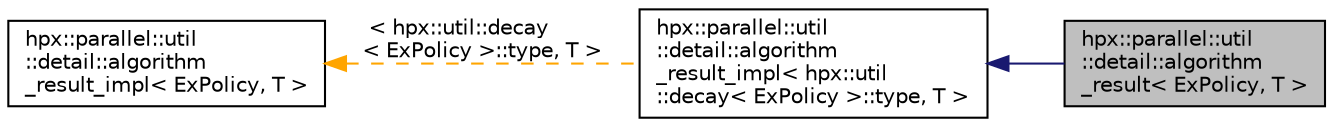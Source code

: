 digraph "hpx::parallel::util::detail::algorithm_result&lt; ExPolicy, T &gt;"
{
  edge [fontname="Helvetica",fontsize="10",labelfontname="Helvetica",labelfontsize="10"];
  node [fontname="Helvetica",fontsize="10",shape=record];
  rankdir="LR";
  Node0 [label="hpx::parallel::util\l::detail::algorithm\l_result\< ExPolicy, T \>",height=0.2,width=0.4,color="black", fillcolor="grey75", style="filled", fontcolor="black"];
  Node1 -> Node0 [dir="back",color="midnightblue",fontsize="10",style="solid",fontname="Helvetica"];
  Node1 [label="hpx::parallel::util\l::detail::algorithm\l_result_impl\< hpx::util\l::decay\< ExPolicy \>::type, T \>",height=0.2,width=0.4,color="black", fillcolor="white", style="filled",URL="$d2/d42/structhpx_1_1parallel_1_1util_1_1detail_1_1algorithm__result__impl.html"];
  Node2 -> Node1 [dir="back",color="orange",fontsize="10",style="dashed",label=" \< hpx::util::decay\l\< ExPolicy \>::type, T \>" ,fontname="Helvetica"];
  Node2 [label="hpx::parallel::util\l::detail::algorithm\l_result_impl\< ExPolicy, T \>",height=0.2,width=0.4,color="black", fillcolor="white", style="filled",URL="$d2/d42/structhpx_1_1parallel_1_1util_1_1detail_1_1algorithm__result__impl.html"];
}
